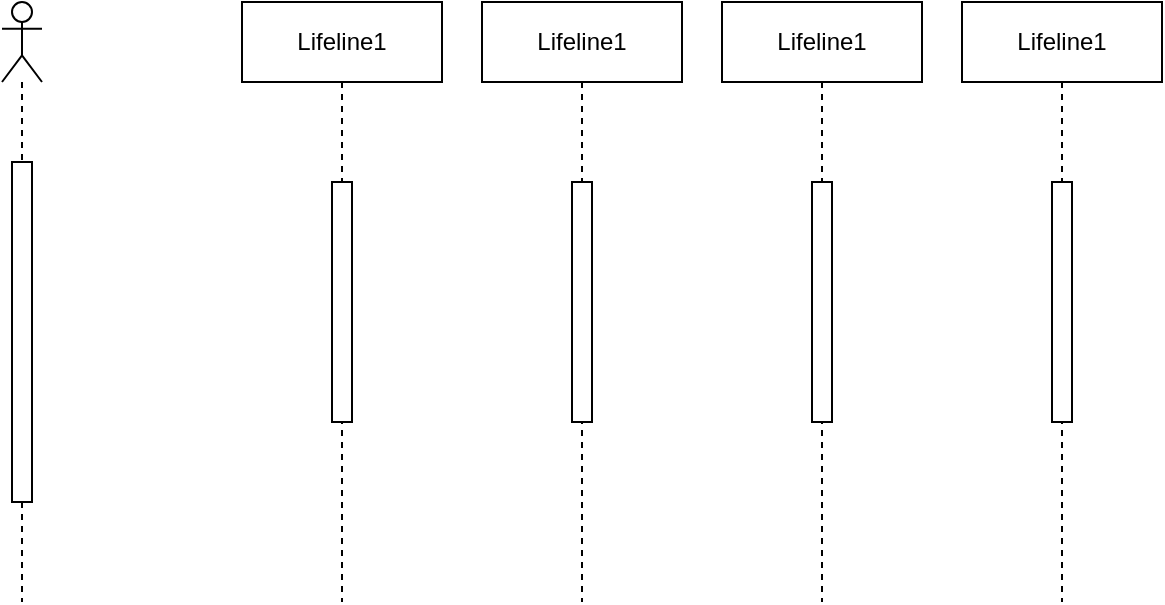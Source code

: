<mxfile version="21.1.5" type="github">
  <diagram name="Seite-1" id="2M5eXFFC1SxqYQrEGzhu">
    <mxGraphModel dx="1050" dy="566" grid="1" gridSize="10" guides="1" tooltips="1" connect="1" arrows="1" fold="1" page="1" pageScale="1" pageWidth="827" pageHeight="1169" math="0" shadow="0">
      <root>
        <mxCell id="0" />
        <mxCell id="1" parent="0" />
        <mxCell id="eeAkKd5FmDa_MluTbbMC-9" value="Lifeline1" style="shape=umlLifeline;perimeter=lifelinePerimeter;whiteSpace=wrap;html=1;container=1;dropTarget=0;collapsible=0;recursiveResize=0;outlineConnect=0;portConstraint=eastwest;newEdgeStyle={&quot;edgeStyle&quot;:&quot;elbowEdgeStyle&quot;,&quot;elbow&quot;:&quot;vertical&quot;,&quot;curved&quot;:0,&quot;rounded&quot;:0};" vertex="1" parent="1">
          <mxGeometry x="300" y="140" width="100" height="300" as="geometry" />
        </mxCell>
        <mxCell id="eeAkKd5FmDa_MluTbbMC-10" value="" style="html=1;points=[];perimeter=orthogonalPerimeter;outlineConnect=0;targetShapes=umlLifeline;portConstraint=eastwest;newEdgeStyle={&quot;edgeStyle&quot;:&quot;elbowEdgeStyle&quot;,&quot;elbow&quot;:&quot;vertical&quot;,&quot;curved&quot;:0,&quot;rounded&quot;:0};" vertex="1" parent="eeAkKd5FmDa_MluTbbMC-9">
          <mxGeometry x="45" y="90" width="10" height="120" as="geometry" />
        </mxCell>
        <mxCell id="eeAkKd5FmDa_MluTbbMC-11" value="Lifeline1" style="shape=umlLifeline;perimeter=lifelinePerimeter;whiteSpace=wrap;html=1;container=1;dropTarget=0;collapsible=0;recursiveResize=0;outlineConnect=0;portConstraint=eastwest;newEdgeStyle={&quot;edgeStyle&quot;:&quot;elbowEdgeStyle&quot;,&quot;elbow&quot;:&quot;vertical&quot;,&quot;curved&quot;:0,&quot;rounded&quot;:0};" vertex="1" parent="1">
          <mxGeometry x="180" y="140" width="100" height="300" as="geometry" />
        </mxCell>
        <mxCell id="eeAkKd5FmDa_MluTbbMC-12" value="" style="html=1;points=[];perimeter=orthogonalPerimeter;outlineConnect=0;targetShapes=umlLifeline;portConstraint=eastwest;newEdgeStyle={&quot;edgeStyle&quot;:&quot;elbowEdgeStyle&quot;,&quot;elbow&quot;:&quot;vertical&quot;,&quot;curved&quot;:0,&quot;rounded&quot;:0};" vertex="1" parent="eeAkKd5FmDa_MluTbbMC-11">
          <mxGeometry x="45" y="90" width="10" height="120" as="geometry" />
        </mxCell>
        <mxCell id="eeAkKd5FmDa_MluTbbMC-15" value="Lifeline1" style="shape=umlLifeline;perimeter=lifelinePerimeter;whiteSpace=wrap;html=1;container=1;dropTarget=0;collapsible=0;recursiveResize=0;outlineConnect=0;portConstraint=eastwest;newEdgeStyle={&quot;edgeStyle&quot;:&quot;elbowEdgeStyle&quot;,&quot;elbow&quot;:&quot;vertical&quot;,&quot;curved&quot;:0,&quot;rounded&quot;:0};" vertex="1" parent="1">
          <mxGeometry x="420" y="140" width="100" height="300" as="geometry" />
        </mxCell>
        <mxCell id="eeAkKd5FmDa_MluTbbMC-16" value="" style="html=1;points=[];perimeter=orthogonalPerimeter;outlineConnect=0;targetShapes=umlLifeline;portConstraint=eastwest;newEdgeStyle={&quot;edgeStyle&quot;:&quot;elbowEdgeStyle&quot;,&quot;elbow&quot;:&quot;vertical&quot;,&quot;curved&quot;:0,&quot;rounded&quot;:0};" vertex="1" parent="eeAkKd5FmDa_MluTbbMC-15">
          <mxGeometry x="45" y="90" width="10" height="120" as="geometry" />
        </mxCell>
        <mxCell id="eeAkKd5FmDa_MluTbbMC-17" value="Lifeline1" style="shape=umlLifeline;perimeter=lifelinePerimeter;whiteSpace=wrap;html=1;container=1;dropTarget=0;collapsible=0;recursiveResize=0;outlineConnect=0;portConstraint=eastwest;newEdgeStyle={&quot;edgeStyle&quot;:&quot;elbowEdgeStyle&quot;,&quot;elbow&quot;:&quot;vertical&quot;,&quot;curved&quot;:0,&quot;rounded&quot;:0};" vertex="1" parent="1">
          <mxGeometry x="540" y="140" width="100" height="300" as="geometry" />
        </mxCell>
        <mxCell id="eeAkKd5FmDa_MluTbbMC-18" value="" style="html=1;points=[];perimeter=orthogonalPerimeter;outlineConnect=0;targetShapes=umlLifeline;portConstraint=eastwest;newEdgeStyle={&quot;edgeStyle&quot;:&quot;elbowEdgeStyle&quot;,&quot;elbow&quot;:&quot;vertical&quot;,&quot;curved&quot;:0,&quot;rounded&quot;:0};" vertex="1" parent="eeAkKd5FmDa_MluTbbMC-17">
          <mxGeometry x="45" y="90" width="10" height="120" as="geometry" />
        </mxCell>
        <mxCell id="eeAkKd5FmDa_MluTbbMC-19" value="" style="shape=umlLifeline;perimeter=lifelinePerimeter;whiteSpace=wrap;html=1;container=1;dropTarget=0;collapsible=0;recursiveResize=0;outlineConnect=0;portConstraint=eastwest;newEdgeStyle={&quot;edgeStyle&quot;:&quot;elbowEdgeStyle&quot;,&quot;elbow&quot;:&quot;vertical&quot;,&quot;curved&quot;:0,&quot;rounded&quot;:0};participant=umlActor;" vertex="1" parent="1">
          <mxGeometry x="60" y="140" width="20" height="300" as="geometry" />
        </mxCell>
        <mxCell id="eeAkKd5FmDa_MluTbbMC-20" value="" style="html=1;points=[];perimeter=orthogonalPerimeter;outlineConnect=0;targetShapes=umlLifeline;portConstraint=eastwest;newEdgeStyle={&quot;edgeStyle&quot;:&quot;elbowEdgeStyle&quot;,&quot;elbow&quot;:&quot;vertical&quot;,&quot;curved&quot;:0,&quot;rounded&quot;:0};" vertex="1" parent="eeAkKd5FmDa_MluTbbMC-19">
          <mxGeometry x="5" y="80" width="10" height="170" as="geometry" />
        </mxCell>
      </root>
    </mxGraphModel>
  </diagram>
</mxfile>
